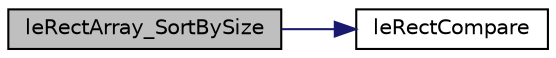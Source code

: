 digraph "leRectArray_SortBySize"
{
 // LATEX_PDF_SIZE
  edge [fontname="Helvetica",fontsize="10",labelfontname="Helvetica",labelfontsize="10"];
  node [fontname="Helvetica",fontsize="10",shape=record];
  rankdir="LR";
  Node1 [label="leRectArray_SortBySize",height=0.2,width=0.4,color="black", fillcolor="grey75", style="filled", fontcolor="black",tooltip=" "];
  Node1 -> Node2 [color="midnightblue",fontsize="10",style="solid",fontname="Helvetica"];
  Node2 [label="leRectCompare",height=0.2,width=0.4,color="black", fillcolor="white", style="filled",URL="$legato__rect_8c.html#ae030d7d516a103b3e035a1a288169540",tooltip=" "];
}
